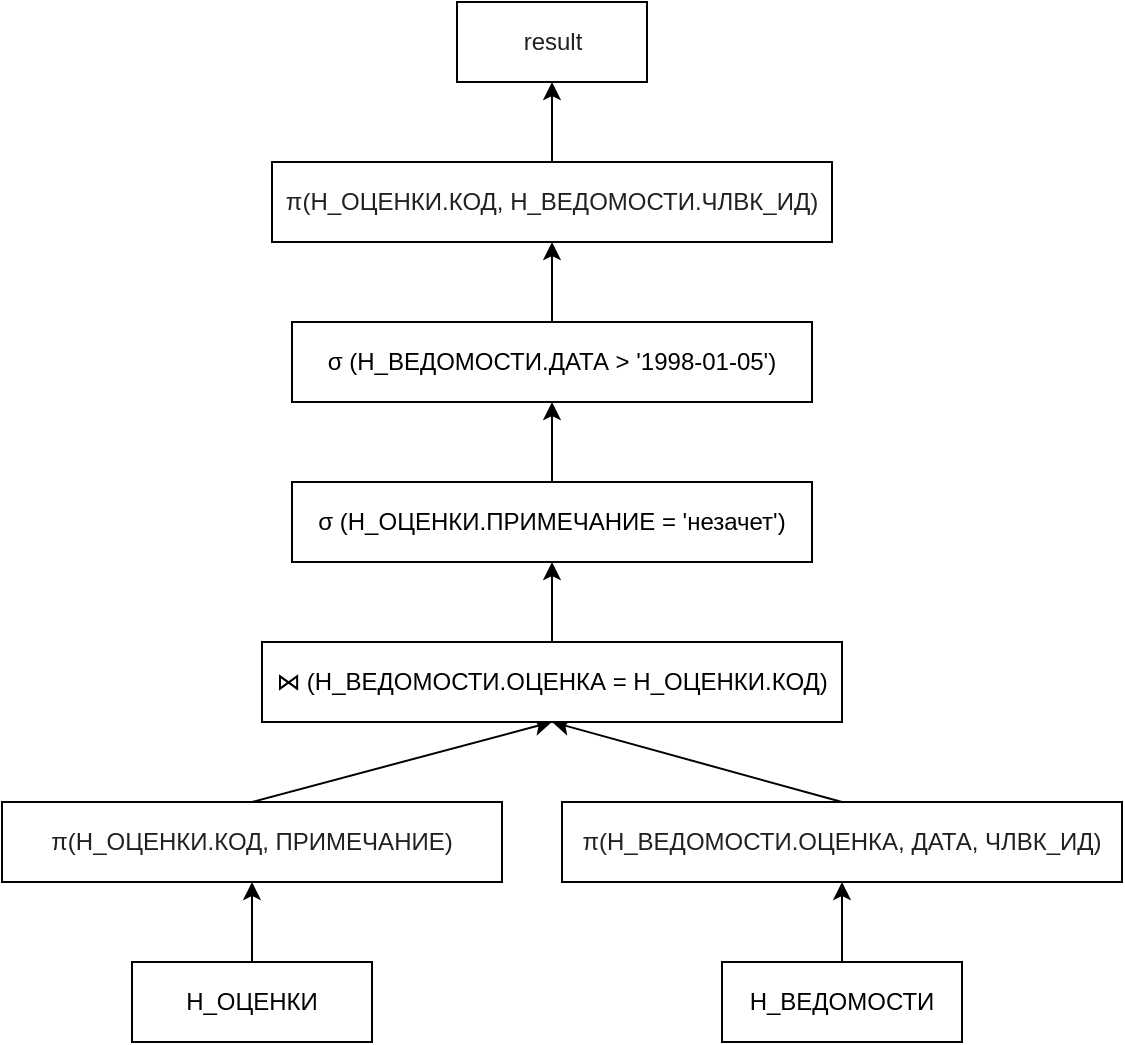 <mxfile version="15.5.0" type="device"><diagram id="qtZEeWob-YT7zV4_fs3L" name="Page-1"><mxGraphModel dx="1339" dy="1706" grid="1" gridSize="10" guides="1" tooltips="1" connect="1" arrows="1" fold="1" page="1" pageScale="1" pageWidth="827" pageHeight="1169" math="0" shadow="0"><root><mxCell id="0"/><mxCell id="1" parent="0"/><mxCell id="BQeVO1hedfnazz3MaR1d-5" style="edgeStyle=orthogonalEdgeStyle;rounded=0;orthogonalLoop=1;jettySize=auto;html=1;exitX=0.5;exitY=0;exitDx=0;exitDy=0;fontSize=12;" edge="1" parent="1" source="BQeVO1hedfnazz3MaR1d-1" target="BQeVO1hedfnazz3MaR1d-3"><mxGeometry relative="1" as="geometry"/></mxCell><mxCell id="BQeVO1hedfnazz3MaR1d-1" value="Н_ОЦЕНКИ" style="rounded=0;whiteSpace=wrap;html=1;" vertex="1" parent="1"><mxGeometry x="-35" y="280" width="120" height="40" as="geometry"/></mxCell><mxCell id="BQeVO1hedfnazz3MaR1d-6" style="edgeStyle=orthogonalEdgeStyle;rounded=0;orthogonalLoop=1;jettySize=auto;html=1;entryX=0.5;entryY=1;entryDx=0;entryDy=0;fontSize=12;" edge="1" parent="1" source="BQeVO1hedfnazz3MaR1d-2" target="BQeVO1hedfnazz3MaR1d-4"><mxGeometry relative="1" as="geometry"/></mxCell><mxCell id="BQeVO1hedfnazz3MaR1d-2" value="Н_ВЕДОМОСТИ" style="rounded=0;whiteSpace=wrap;html=1;" vertex="1" parent="1"><mxGeometry x="260" y="280" width="120" height="40" as="geometry"/></mxCell><mxCell id="BQeVO1hedfnazz3MaR1d-8" style="rounded=0;orthogonalLoop=1;jettySize=auto;html=1;entryX=0.5;entryY=1;entryDx=0;entryDy=0;fontSize=12;exitX=0.5;exitY=0;exitDx=0;exitDy=0;" edge="1" parent="1" source="BQeVO1hedfnazz3MaR1d-3" target="BQeVO1hedfnazz3MaR1d-7"><mxGeometry relative="1" as="geometry"/></mxCell><mxCell id="BQeVO1hedfnazz3MaR1d-3" value="&lt;span style=&quot;color: rgb(32 , 33 , 36) ; font-family: &amp;#34;arial&amp;#34; , sans-serif ; text-align: left ; background-color: rgb(255 , 255 , 255)&quot;&gt;&lt;font style=&quot;font-size: 12px&quot;&gt;π(Н_ОЦЕНКИ.КОД, ПРИМЕЧАНИЕ)&lt;/font&gt;&lt;/span&gt;" style="rounded=0;whiteSpace=wrap;html=1;" vertex="1" parent="1"><mxGeometry x="-100" y="200" width="250" height="40" as="geometry"/></mxCell><mxCell id="BQeVO1hedfnazz3MaR1d-9" style="edgeStyle=none;rounded=0;orthogonalLoop=1;jettySize=auto;html=1;entryX=0.5;entryY=1;entryDx=0;entryDy=0;fontSize=12;exitX=0.5;exitY=0;exitDx=0;exitDy=0;" edge="1" parent="1" source="BQeVO1hedfnazz3MaR1d-4" target="BQeVO1hedfnazz3MaR1d-7"><mxGeometry relative="1" as="geometry"/></mxCell><mxCell id="BQeVO1hedfnazz3MaR1d-4" value="&lt;span style=&quot;color: rgb(32 , 33 , 36) ; font-family: &amp;#34;arial&amp;#34; , sans-serif ; text-align: left ; background-color: rgb(255 , 255 , 255)&quot;&gt;&lt;font style=&quot;font-size: 12px&quot;&gt;π(Н_ВЕДОМОСТИ.ОЦЕНКА, ДАТА, ЧЛВК_ИД)&lt;/font&gt;&lt;/span&gt;" style="rounded=0;whiteSpace=wrap;html=1;" vertex="1" parent="1"><mxGeometry x="180" y="200" width="280" height="40" as="geometry"/></mxCell><mxCell id="BQeVO1hedfnazz3MaR1d-11" style="edgeStyle=none;rounded=0;orthogonalLoop=1;jettySize=auto;html=1;entryX=0.5;entryY=1;entryDx=0;entryDy=0;fontSize=12;" edge="1" parent="1" source="BQeVO1hedfnazz3MaR1d-7" target="BQeVO1hedfnazz3MaR1d-10"><mxGeometry relative="1" as="geometry"/></mxCell><mxCell id="BQeVO1hedfnazz3MaR1d-7" value="⋈ (Н_ВЕДОМОСТИ.ОЦЕНКА = Н_ОЦЕНКИ.КОД)" style="rounded=0;whiteSpace=wrap;html=1;fontSize=12;" vertex="1" parent="1"><mxGeometry x="30" y="120" width="290" height="40" as="geometry"/></mxCell><mxCell id="BQeVO1hedfnazz3MaR1d-13" style="edgeStyle=none;rounded=0;orthogonalLoop=1;jettySize=auto;html=1;entryX=0.5;entryY=1;entryDx=0;entryDy=0;fontSize=12;" edge="1" parent="1" source="BQeVO1hedfnazz3MaR1d-10" target="BQeVO1hedfnazz3MaR1d-12"><mxGeometry relative="1" as="geometry"/></mxCell><mxCell id="BQeVO1hedfnazz3MaR1d-10" value="σ (Н_ОЦЕНКИ.ПРИМЕЧАНИЕ = 'незачет')" style="rounded=0;whiteSpace=wrap;html=1;fontSize=12;" vertex="1" parent="1"><mxGeometry x="45" y="40" width="260" height="40" as="geometry"/></mxCell><mxCell id="BQeVO1hedfnazz3MaR1d-15" style="edgeStyle=none;rounded=0;orthogonalLoop=1;jettySize=auto;html=1;entryX=0.5;entryY=1;entryDx=0;entryDy=0;fontSize=12;" edge="1" parent="1" source="BQeVO1hedfnazz3MaR1d-12" target="BQeVO1hedfnazz3MaR1d-14"><mxGeometry relative="1" as="geometry"/></mxCell><mxCell id="BQeVO1hedfnazz3MaR1d-12" value="σ (Н_ВЕДОМОСТИ.ДАТА &amp;gt; '1998-01-05')" style="rounded=0;whiteSpace=wrap;html=1;fontSize=12;" vertex="1" parent="1"><mxGeometry x="45" y="-40" width="260" height="40" as="geometry"/></mxCell><mxCell id="BQeVO1hedfnazz3MaR1d-17" style="edgeStyle=none;rounded=0;orthogonalLoop=1;jettySize=auto;html=1;entryX=0.5;entryY=1;entryDx=0;entryDy=0;fontSize=12;" edge="1" parent="1" source="BQeVO1hedfnazz3MaR1d-14" target="BQeVO1hedfnazz3MaR1d-16"><mxGeometry relative="1" as="geometry"/></mxCell><mxCell id="BQeVO1hedfnazz3MaR1d-14" value="&lt;span style=&quot;color: rgb(32 , 33 , 36) ; font-family: &amp;#34;arial&amp;#34; , sans-serif ; text-align: left ; background-color: rgb(255 , 255 , 255)&quot;&gt;&lt;font style=&quot;font-size: 12px&quot;&gt;π(Н_ОЦЕНКИ.КОД, Н_ВЕДОМОСТИ.ЧЛВК_ИД)&lt;/font&gt;&lt;/span&gt;" style="rounded=0;whiteSpace=wrap;html=1;" vertex="1" parent="1"><mxGeometry x="35" y="-120" width="280" height="40" as="geometry"/></mxCell><mxCell id="BQeVO1hedfnazz3MaR1d-16" value="&lt;div style=&quot;text-align: left&quot;&gt;&lt;font color=&quot;#202124&quot; face=&quot;arial, sans-serif&quot;&gt;&lt;span style=&quot;background-color: rgb(255 , 255 , 255)&quot;&gt;result&lt;/span&gt;&lt;/font&gt;&lt;/div&gt;" style="rounded=0;whiteSpace=wrap;html=1;" vertex="1" parent="1"><mxGeometry x="127.5" y="-200" width="95" height="40" as="geometry"/></mxCell></root></mxGraphModel></diagram></mxfile>